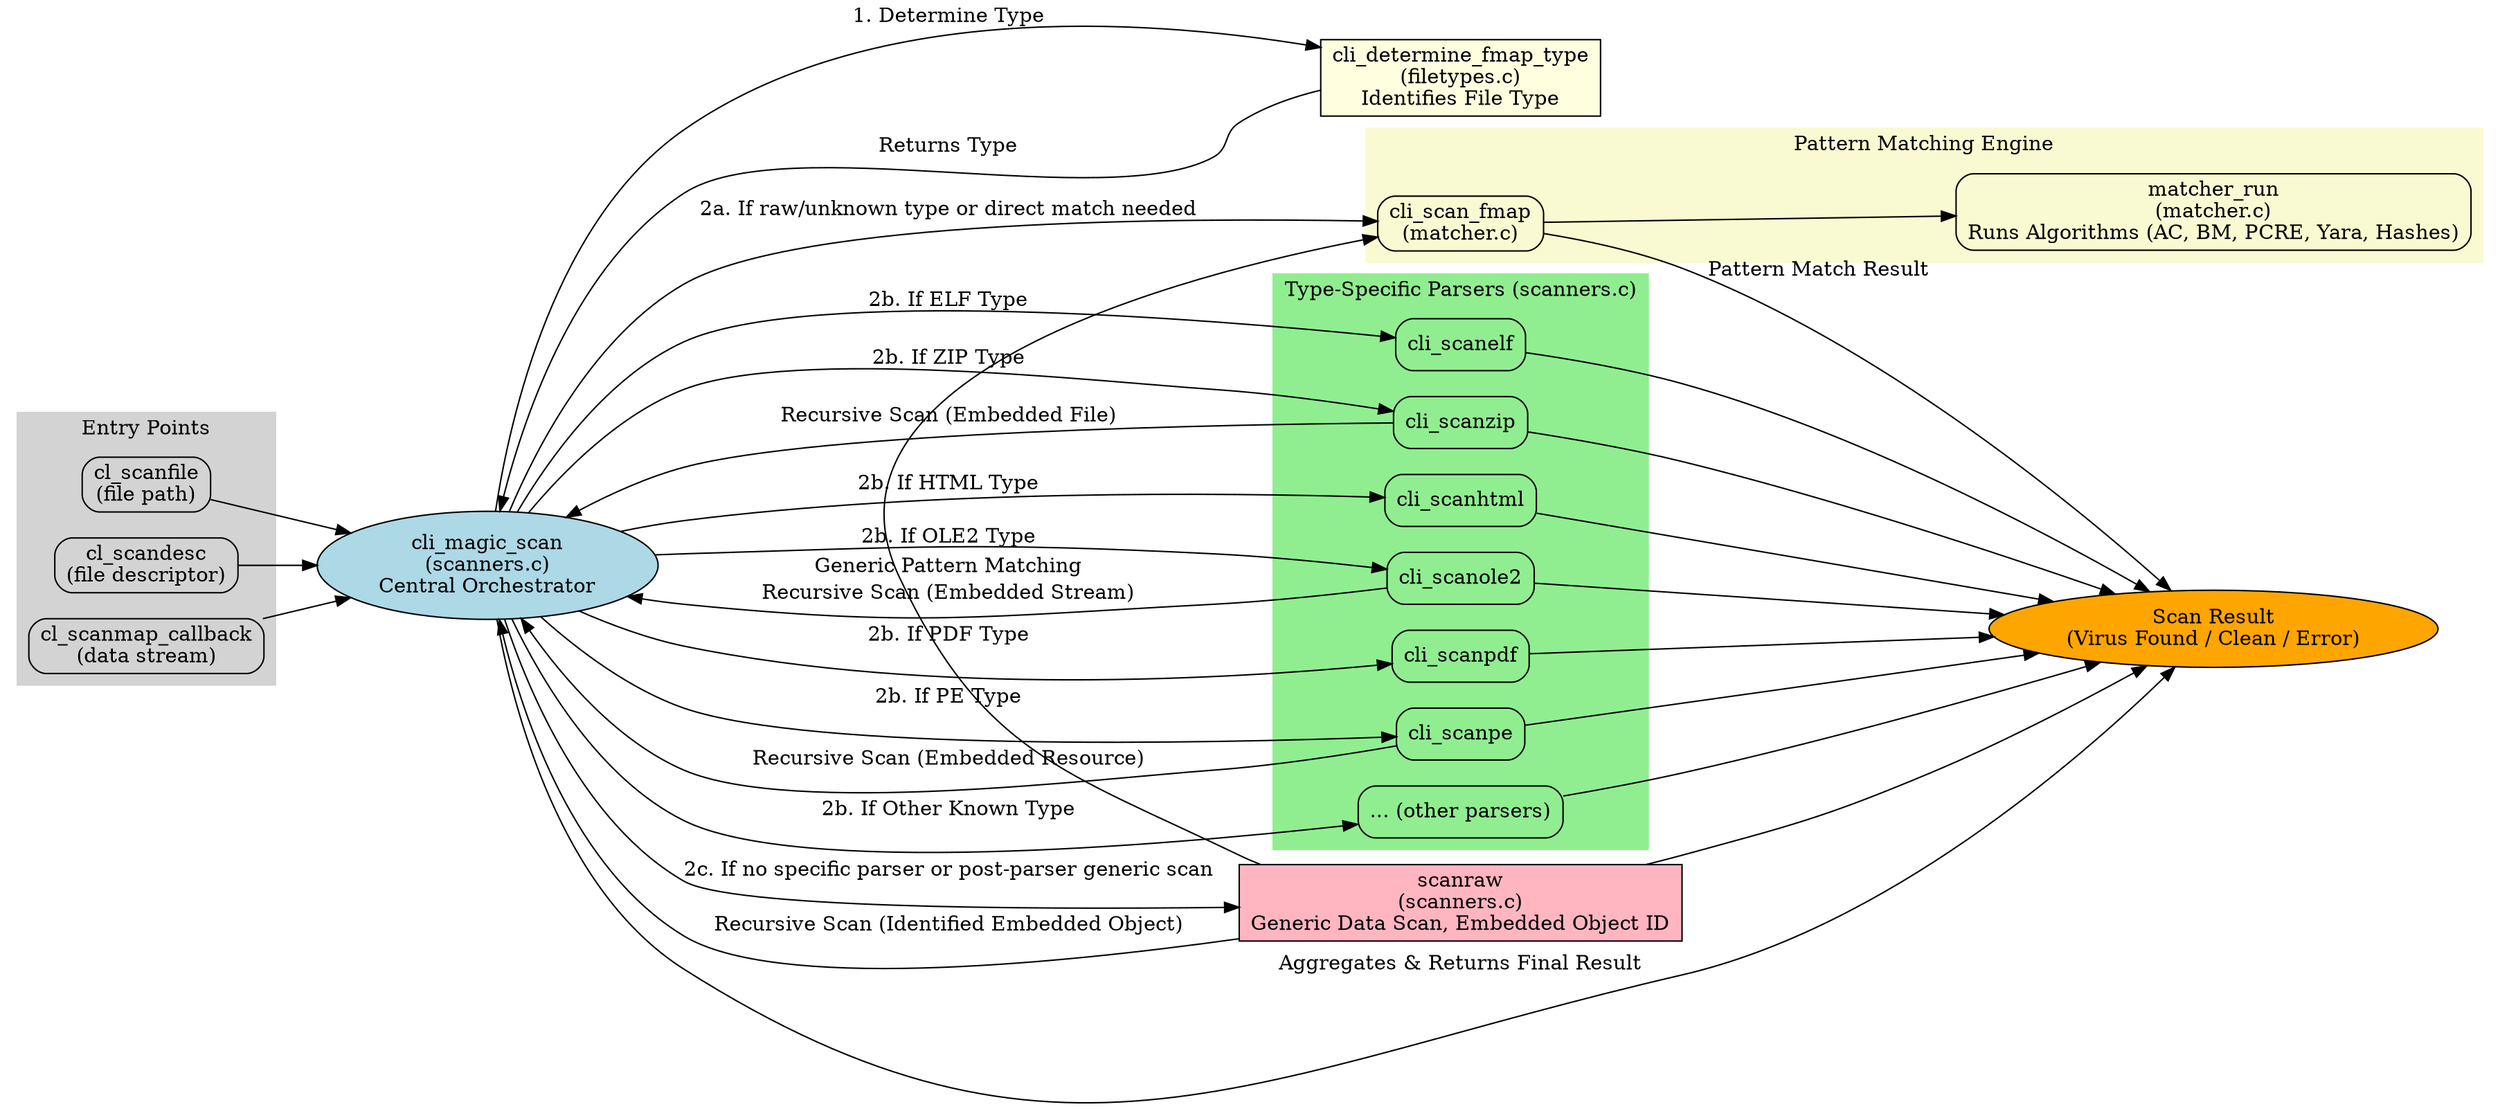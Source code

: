 digraph ClamAV_Scan_Flow {
    rankdir=LR;
    node [shape=box, style=rounded];

    // Entry Points
    subgraph cluster_entry_points {
        label="Entry Points";
        style=filled;
        color=lightgrey;
        cl_scanfile [label="cl_scanfile\n(file path)"];
        cl_scandesc [label="cl_scandesc\n(file descriptor)"];
        cl_scanmap_callback [label="cl_scanmap_callback\n(data stream)"];
    }

    // Central Orchestrator
    cli_magic_scan [label="cli_magic_scan\n(scanners.c)\nCentral Orchestrator", shape=ellipse, style=filled, fillcolor=lightblue];

    // File Typing
    cli_determine_fmap_type [label="cli_determine_fmap_type\n(filetypes.c)\nIdentifies File Type", style=filled, fillcolor=lightyellow];

    // Pattern Matching Engine
    subgraph cluster_matching_engine {
        label="Pattern Matching Engine";
        style=filled;
        color=lightgoldenrodyellow;
        cli_scan_fmap [label="cli_scan_fmap\n(matcher.c)"];
        matcher_run [label="matcher_run\n(matcher.c)\nRuns Algorithms (AC, BM, PCRE, Yara, Hashes)"];
        cli_scan_fmap -> matcher_run;
    }

    // Type-Specific Parsers
    subgraph cluster_type_parsers {
        label="Type-Specific Parsers (scanners.c)";
        style=filled;
        color=lightgreen;
        cli_scanzip [label="cli_scanzip"];
        cli_scanole2 [label="cli_scanole2"];
        cli_scanpe [label="cli_scanpe"];
        cli_scanelf [label="cli_scanelf"];
        cli_scanhtml [label="cli_scanhtml"];
        cli_scanpdf [label="cli_scanpdf"];
        other_parsers [label="... (other parsers)"];
    }

    // Generic Scanner for Raw Data / Fallback
    scanraw [label="scanraw\n(scanners.c)\nGeneric Data Scan, Embedded Object ID", style=filled, fillcolor=lightpink];

    // Results
    scan_result [label="Scan Result\n(Virus Found / Clean / Error)", shape=ellipse, style=filled, fillcolor=orange];

    // Flow
    cl_scanfile -> cli_magic_scan;
    cl_scandesc -> cli_magic_scan;
    cl_scanmap_callback -> cli_magic_scan;

    cli_magic_scan -> cli_determine_fmap_type [label="1. Determine Type"];
    cli_determine_fmap_type -> cli_magic_scan [label="Returns Type"];

    cli_magic_scan -> cli_scan_fmap [label="2a. If raw/unknown type or direct match needed"];
    cli_scan_fmap -> scan_result [label="Pattern Match Result"];

    cli_magic_scan -> cli_scanzip [label="2b. If ZIP Type"];
    cli_magic_scan -> cli_scanole2 [label="2b. If OLE2 Type"];
    cli_magic_scan -> cli_scanpe [label="2b. If PE Type"];
    cli_magic_scan -> cli_scanelf [label="2b. If ELF Type"];
    cli_magic_scan -> cli_scanhtml [label="2b. If HTML Type"];
    cli_magic_scan -> cli_scanpdf [label="2b. If PDF Type"];
    cli_magic_scan -> other_parsers [label="2b. If Other Known Type"];
    
    cli_scanzip -> cli_magic_scan [label="Recursive Scan (Embedded File)"];
    cli_scanole2 -> cli_magic_scan [label="Recursive Scan (Embedded Stream)"];
    cli_scanpe -> cli_magic_scan [label="Recursive Scan (Embedded Resource)"];
    // Add other recursive calls from parsers as needed

    cli_magic_scan -> scanraw [label="2c. If no specific parser or post-parser generic scan"];
    scanraw -> cli_scan_fmap [label="Generic Pattern Matching"];
    scanraw -> cli_magic_scan [label="Recursive Scan (Identified Embedded Object)"];
    
    // Direct path to result from parsers/scanraw if conclusive
    cli_scanzip -> scan_result;
    cli_scanole2 -> scan_result;
    cli_scanpe -> scan_result;
    cli_scanelf -> scan_result;
    cli_scanhtml -> scan_result;
    cli_scanpdf -> scan_result;
    other_parsers -> scan_result;
    scanraw -> scan_result;
    
    // Final result from cli_magic_scan
    cli_magic_scan -> scan_result [label="Aggregates & Returns Final Result"];
}

